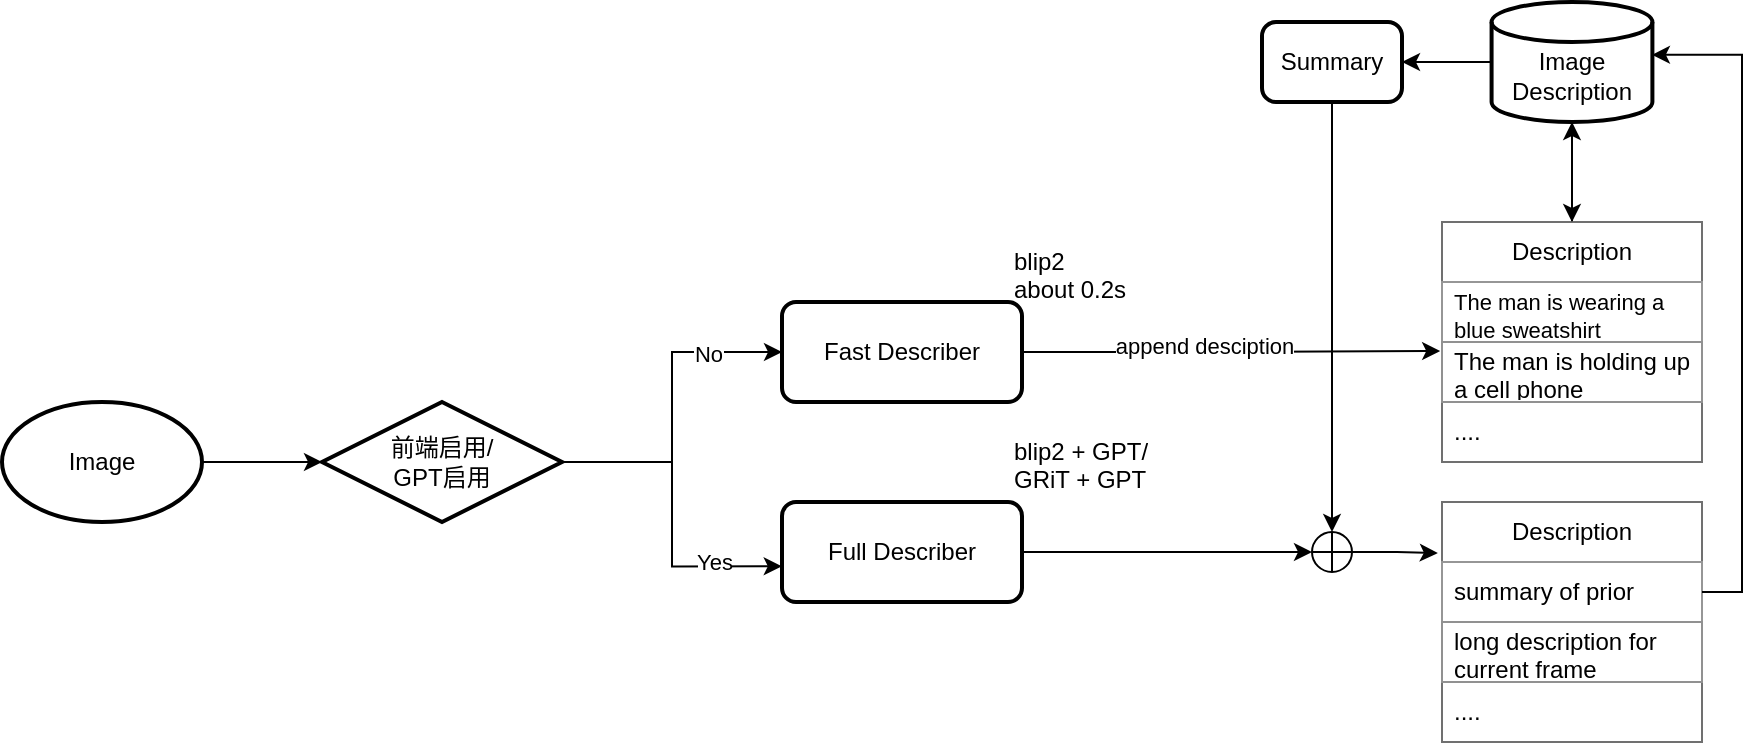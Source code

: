 <mxfile version="21.2.9" type="github">
  <diagram id="C5RBs43oDa-KdzZeNtuy" name="Page-1">
    <mxGraphModel dx="535" dy="418" grid="1" gridSize="10" guides="1" tooltips="1" connect="1" arrows="1" fold="1" page="1" pageScale="1" pageWidth="827" pageHeight="1169" math="0" shadow="0">
      <root>
        <mxCell id="WIyWlLk6GJQsqaUBKTNV-0" />
        <mxCell id="WIyWlLk6GJQsqaUBKTNV-1" parent="WIyWlLk6GJQsqaUBKTNV-0" />
        <mxCell id="Ql8y3_wngauIUIK8zuqU-13" value="" style="edgeStyle=orthogonalEdgeStyle;rounded=0;orthogonalLoop=1;jettySize=auto;html=1;" edge="1" parent="WIyWlLk6GJQsqaUBKTNV-1" source="Ql8y3_wngauIUIK8zuqU-5" target="Ql8y3_wngauIUIK8zuqU-12">
          <mxGeometry relative="1" as="geometry" />
        </mxCell>
        <mxCell id="Ql8y3_wngauIUIK8zuqU-5" value="Image" style="strokeWidth=2;html=1;shape=mxgraph.flowchart.start_1;whiteSpace=wrap;" vertex="1" parent="WIyWlLk6GJQsqaUBKTNV-1">
          <mxGeometry x="80" y="310" width="100" height="60" as="geometry" />
        </mxCell>
        <mxCell id="Ql8y3_wngauIUIK8zuqU-48" style="edgeStyle=orthogonalEdgeStyle;rounded=0;orthogonalLoop=1;jettySize=auto;html=1;entryX=-0.007;entryY=0.15;entryDx=0;entryDy=0;entryPerimeter=0;" edge="1" parent="WIyWlLk6GJQsqaUBKTNV-1" source="Ql8y3_wngauIUIK8zuqU-7" target="Ql8y3_wngauIUIK8zuqU-22">
          <mxGeometry relative="1" as="geometry" />
        </mxCell>
        <mxCell id="Ql8y3_wngauIUIK8zuqU-49" value="append desciption" style="edgeLabel;html=1;align=center;verticalAlign=middle;resizable=0;points=[];" vertex="1" connectable="0" parent="Ql8y3_wngauIUIK8zuqU-48">
          <mxGeometry x="-0.13" y="3" relative="1" as="geometry">
            <mxPoint as="offset" />
          </mxGeometry>
        </mxCell>
        <mxCell id="Ql8y3_wngauIUIK8zuqU-7" value="Fast Describer" style="rounded=1;whiteSpace=wrap;html=1;absoluteArcSize=1;arcSize=14;strokeWidth=2;" vertex="1" parent="WIyWlLk6GJQsqaUBKTNV-1">
          <mxGeometry x="470" y="260" width="120" height="50" as="geometry" />
        </mxCell>
        <mxCell id="Ql8y3_wngauIUIK8zuqU-8" value="blip2 &lt;br&gt;about 0.2s" style="text;strokeColor=none;fillColor=none;align=left;verticalAlign=middle;spacingLeft=4;spacingRight=4;overflow=hidden;points=[[0,0.5],[1,0.5]];portConstraint=eastwest;rotatable=0;whiteSpace=wrap;html=1;" vertex="1" parent="WIyWlLk6GJQsqaUBKTNV-1">
          <mxGeometry x="580" y="230" width="80" height="30" as="geometry" />
        </mxCell>
        <mxCell id="Ql8y3_wngauIUIK8zuqU-14" style="edgeStyle=orthogonalEdgeStyle;rounded=0;orthogonalLoop=1;jettySize=auto;html=1;" edge="1" parent="WIyWlLk6GJQsqaUBKTNV-1" source="Ql8y3_wngauIUIK8zuqU-12" target="Ql8y3_wngauIUIK8zuqU-7">
          <mxGeometry relative="1" as="geometry" />
        </mxCell>
        <mxCell id="Ql8y3_wngauIUIK8zuqU-19" value="No" style="edgeLabel;html=1;align=center;verticalAlign=middle;resizable=0;points=[];" vertex="1" connectable="0" parent="Ql8y3_wngauIUIK8zuqU-14">
          <mxGeometry x="0.547" y="-1" relative="1" as="geometry">
            <mxPoint as="offset" />
          </mxGeometry>
        </mxCell>
        <mxCell id="Ql8y3_wngauIUIK8zuqU-16" style="edgeStyle=orthogonalEdgeStyle;rounded=0;orthogonalLoop=1;jettySize=auto;html=1;entryX=-0.001;entryY=0.643;entryDx=0;entryDy=0;entryPerimeter=0;" edge="1" parent="WIyWlLk6GJQsqaUBKTNV-1" source="Ql8y3_wngauIUIK8zuqU-12" target="Ql8y3_wngauIUIK8zuqU-15">
          <mxGeometry relative="1" as="geometry" />
        </mxCell>
        <mxCell id="Ql8y3_wngauIUIK8zuqU-18" value="Yes" style="edgeLabel;html=1;align=center;verticalAlign=middle;resizable=0;points=[];" vertex="1" connectable="0" parent="Ql8y3_wngauIUIK8zuqU-16">
          <mxGeometry x="0.582" y="2" relative="1" as="geometry">
            <mxPoint as="offset" />
          </mxGeometry>
        </mxCell>
        <mxCell id="Ql8y3_wngauIUIK8zuqU-12" value="前端启用/&lt;br&gt;GPT启用" style="rhombus;whiteSpace=wrap;html=1;strokeWidth=2;" vertex="1" parent="WIyWlLk6GJQsqaUBKTNV-1">
          <mxGeometry x="240" y="310" width="120" height="60" as="geometry" />
        </mxCell>
        <mxCell id="Ql8y3_wngauIUIK8zuqU-39" style="edgeStyle=orthogonalEdgeStyle;rounded=0;orthogonalLoop=1;jettySize=auto;html=1;entryX=0;entryY=0.5;entryDx=0;entryDy=0;" edge="1" parent="WIyWlLk6GJQsqaUBKTNV-1" source="Ql8y3_wngauIUIK8zuqU-15" target="Ql8y3_wngauIUIK8zuqU-38">
          <mxGeometry relative="1" as="geometry" />
        </mxCell>
        <mxCell id="Ql8y3_wngauIUIK8zuqU-15" value="Full Describer" style="rounded=1;whiteSpace=wrap;html=1;absoluteArcSize=1;arcSize=14;strokeWidth=2;" vertex="1" parent="WIyWlLk6GJQsqaUBKTNV-1">
          <mxGeometry x="470" y="360" width="120" height="50" as="geometry" />
        </mxCell>
        <mxCell id="Ql8y3_wngauIUIK8zuqU-34" style="edgeStyle=orthogonalEdgeStyle;rounded=0;orthogonalLoop=1;jettySize=auto;html=1;entryX=0.5;entryY=1;entryDx=0;entryDy=0;entryPerimeter=0;" edge="1" parent="WIyWlLk6GJQsqaUBKTNV-1" source="Ql8y3_wngauIUIK8zuqU-20" target="Ql8y3_wngauIUIK8zuqU-33">
          <mxGeometry relative="1" as="geometry" />
        </mxCell>
        <mxCell id="Ql8y3_wngauIUIK8zuqU-20" value="Description" style="swimlane;fontStyle=0;childLayout=stackLayout;horizontal=1;startSize=30;horizontalStack=0;resizeParent=1;resizeParentMax=0;resizeLast=0;collapsible=1;marginBottom=0;whiteSpace=wrap;html=1;strokeColor=#707070;" vertex="1" parent="WIyWlLk6GJQsqaUBKTNV-1">
          <mxGeometry x="800" y="220" width="130" height="120" as="geometry">
            <mxRectangle x="750" y="790" width="60" height="30" as="alternateBounds" />
          </mxGeometry>
        </mxCell>
        <mxCell id="Ql8y3_wngauIUIK8zuqU-21" value="&lt;font style=&quot;font-size: 11px;&quot;&gt;The man is wearing a blue sweatshirt&lt;/font&gt;" style="text;strokeColor=#969696;fillColor=none;align=left;verticalAlign=middle;spacingLeft=4;spacingRight=4;overflow=hidden;points=[[0,0.5],[1,0.5]];portConstraint=eastwest;rotatable=0;whiteSpace=wrap;html=1;rounded=0;" vertex="1" parent="Ql8y3_wngauIUIK8zuqU-20">
          <mxGeometry y="30" width="130" height="30" as="geometry" />
        </mxCell>
        <mxCell id="Ql8y3_wngauIUIK8zuqU-22" value="The man is holding up a cell phone" style="text;strokeColor=#919191;fillColor=none;align=left;verticalAlign=middle;spacingLeft=4;spacingRight=4;overflow=hidden;points=[[0,0.5],[1,0.5]];portConstraint=eastwest;rotatable=0;whiteSpace=wrap;html=1;" vertex="1" parent="Ql8y3_wngauIUIK8zuqU-20">
          <mxGeometry y="60" width="130" height="30" as="geometry" />
        </mxCell>
        <mxCell id="Ql8y3_wngauIUIK8zuqU-23" value="...." style="text;strokeColor=none;fillColor=none;align=left;verticalAlign=middle;spacingLeft=4;spacingRight=4;overflow=hidden;points=[[0,0.5],[1,0.5]];portConstraint=eastwest;rotatable=0;whiteSpace=wrap;html=1;" vertex="1" parent="Ql8y3_wngauIUIK8zuqU-20">
          <mxGeometry y="90" width="130" height="30" as="geometry" />
        </mxCell>
        <mxCell id="Ql8y3_wngauIUIK8zuqU-36" style="edgeStyle=orthogonalEdgeStyle;rounded=0;orthogonalLoop=1;jettySize=auto;html=1;" edge="1" parent="WIyWlLk6GJQsqaUBKTNV-1" source="Ql8y3_wngauIUIK8zuqU-33" target="Ql8y3_wngauIUIK8zuqU-20">
          <mxGeometry relative="1" as="geometry" />
        </mxCell>
        <mxCell id="Ql8y3_wngauIUIK8zuqU-40" style="edgeStyle=orthogonalEdgeStyle;rounded=0;orthogonalLoop=1;jettySize=auto;html=1;" edge="1" parent="WIyWlLk6GJQsqaUBKTNV-1" source="Ql8y3_wngauIUIK8zuqU-33" target="Ql8y3_wngauIUIK8zuqU-41">
          <mxGeometry relative="1" as="geometry">
            <mxPoint x="750" y="180" as="targetPoint" />
          </mxGeometry>
        </mxCell>
        <mxCell id="Ql8y3_wngauIUIK8zuqU-33" value="&lt;br&gt;Image&lt;br&gt;Description" style="strokeWidth=2;html=1;shape=mxgraph.flowchart.database;whiteSpace=wrap;" vertex="1" parent="WIyWlLk6GJQsqaUBKTNV-1">
          <mxGeometry x="824.79" y="110" width="80.41" height="60" as="geometry" />
        </mxCell>
        <mxCell id="Ql8y3_wngauIUIK8zuqU-51" style="edgeStyle=orthogonalEdgeStyle;rounded=0;orthogonalLoop=1;jettySize=auto;html=1;entryX=-0.016;entryY=0.213;entryDx=0;entryDy=0;entryPerimeter=0;" edge="1" parent="WIyWlLk6GJQsqaUBKTNV-1" source="Ql8y3_wngauIUIK8zuqU-38" target="Ql8y3_wngauIUIK8zuqU-44">
          <mxGeometry relative="1" as="geometry" />
        </mxCell>
        <mxCell id="Ql8y3_wngauIUIK8zuqU-38" value="" style="shape=orEllipse;perimeter=ellipsePerimeter;whiteSpace=wrap;html=1;backgroundOutline=1;" vertex="1" parent="WIyWlLk6GJQsqaUBKTNV-1">
          <mxGeometry x="735" y="375" width="20" height="20" as="geometry" />
        </mxCell>
        <mxCell id="Ql8y3_wngauIUIK8zuqU-43" style="edgeStyle=orthogonalEdgeStyle;rounded=0;orthogonalLoop=1;jettySize=auto;html=1;entryX=0.5;entryY=0;entryDx=0;entryDy=0;" edge="1" parent="WIyWlLk6GJQsqaUBKTNV-1" source="Ql8y3_wngauIUIK8zuqU-41" target="Ql8y3_wngauIUIK8zuqU-38">
          <mxGeometry relative="1" as="geometry" />
        </mxCell>
        <mxCell id="Ql8y3_wngauIUIK8zuqU-41" value="Summary" style="rounded=1;whiteSpace=wrap;html=1;absoluteArcSize=1;arcSize=14;strokeWidth=2;" vertex="1" parent="WIyWlLk6GJQsqaUBKTNV-1">
          <mxGeometry x="710" y="120" width="70" height="40" as="geometry" />
        </mxCell>
        <mxCell id="Ql8y3_wngauIUIK8zuqU-44" value="Description" style="swimlane;fontStyle=0;childLayout=stackLayout;horizontal=1;startSize=30;horizontalStack=0;resizeParent=1;resizeParentMax=0;resizeLast=0;collapsible=1;marginBottom=0;whiteSpace=wrap;html=1;strokeColor=#707070;" vertex="1" parent="WIyWlLk6GJQsqaUBKTNV-1">
          <mxGeometry x="800" y="360" width="130" height="120" as="geometry">
            <mxRectangle x="750" y="790" width="60" height="30" as="alternateBounds" />
          </mxGeometry>
        </mxCell>
        <mxCell id="Ql8y3_wngauIUIK8zuqU-45" value="summary of prior" style="text;strokeColor=#969696;fillColor=none;align=left;verticalAlign=middle;spacingLeft=4;spacingRight=4;overflow=hidden;points=[[0,0.5],[1,0.5]];portConstraint=eastwest;rotatable=0;whiteSpace=wrap;html=1;rounded=0;" vertex="1" parent="Ql8y3_wngauIUIK8zuqU-44">
          <mxGeometry y="30" width="130" height="30" as="geometry" />
        </mxCell>
        <mxCell id="Ql8y3_wngauIUIK8zuqU-46" value="long description for current frame" style="text;strokeColor=#919191;fillColor=none;align=left;verticalAlign=middle;spacingLeft=4;spacingRight=4;overflow=hidden;points=[[0,0.5],[1,0.5]];portConstraint=eastwest;rotatable=0;whiteSpace=wrap;html=1;" vertex="1" parent="Ql8y3_wngauIUIK8zuqU-44">
          <mxGeometry y="60" width="130" height="30" as="geometry" />
        </mxCell>
        <mxCell id="Ql8y3_wngauIUIK8zuqU-47" value="...." style="text;strokeColor=none;fillColor=none;align=left;verticalAlign=middle;spacingLeft=4;spacingRight=4;overflow=hidden;points=[[0,0.5],[1,0.5]];portConstraint=eastwest;rotatable=0;whiteSpace=wrap;html=1;" vertex="1" parent="Ql8y3_wngauIUIK8zuqU-44">
          <mxGeometry y="90" width="130" height="30" as="geometry" />
        </mxCell>
        <mxCell id="Ql8y3_wngauIUIK8zuqU-52" style="edgeStyle=orthogonalEdgeStyle;rounded=0;orthogonalLoop=1;jettySize=auto;html=1;entryX=0.997;entryY=0.44;entryDx=0;entryDy=0;entryPerimeter=0;" edge="1" parent="WIyWlLk6GJQsqaUBKTNV-1" source="Ql8y3_wngauIUIK8zuqU-45" target="Ql8y3_wngauIUIK8zuqU-33">
          <mxGeometry relative="1" as="geometry">
            <Array as="points">
              <mxPoint x="950" y="405" />
              <mxPoint x="950" y="136" />
            </Array>
          </mxGeometry>
        </mxCell>
        <mxCell id="Ql8y3_wngauIUIK8zuqU-53" value="blip2 + GPT/&lt;br&gt;GRiT + GPT" style="text;strokeColor=none;fillColor=none;align=left;verticalAlign=middle;spacingLeft=4;spacingRight=4;overflow=hidden;points=[[0,0.5],[1,0.5]];portConstraint=eastwest;rotatable=0;whiteSpace=wrap;html=1;" vertex="1" parent="WIyWlLk6GJQsqaUBKTNV-1">
          <mxGeometry x="580" y="325" width="80" height="30" as="geometry" />
        </mxCell>
      </root>
    </mxGraphModel>
  </diagram>
</mxfile>
